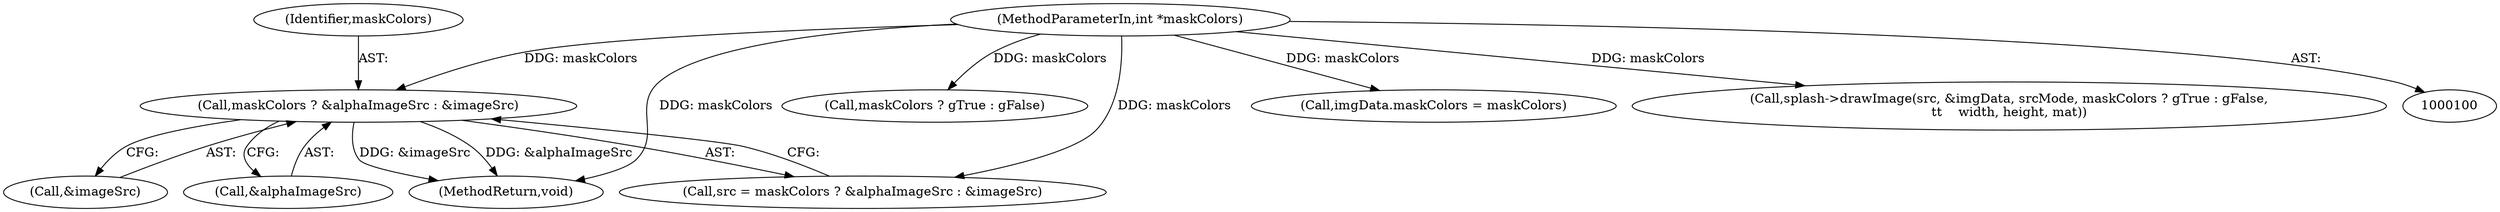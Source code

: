 digraph "0_poppler_284a92899602daa4a7f429e61849e794569310b5@pointer" {
"1000525" [label="(Call,maskColors ? &alphaImageSrc : &imageSrc)"];
"1000107" [label="(MethodParameterIn,int *maskColors)"];
"1000529" [label="(Call,&imageSrc)"];
"1000526" [label="(Identifier,maskColors)"];
"1000527" [label="(Call,&alphaImageSrc)"];
"1000536" [label="(Call,maskColors ? gTrue : gFalse)"];
"1000566" [label="(MethodReturn,void)"];
"1000107" [label="(MethodParameterIn,int *maskColors)"];
"1000523" [label="(Call,src = maskColors ? &alphaImageSrc : &imageSrc)"];
"1000525" [label="(Call,maskColors ? &alphaImageSrc : &imageSrc)"];
"1000188" [label="(Call,imgData.maskColors = maskColors)"];
"1000531" [label="(Call,splash->drawImage(src, &imgData, srcMode, maskColors ? gTrue : gFalse,\n\t\t    width, height, mat))"];
"1000525" -> "1000523"  [label="AST: "];
"1000525" -> "1000527"  [label="CFG: "];
"1000525" -> "1000529"  [label="CFG: "];
"1000526" -> "1000525"  [label="AST: "];
"1000527" -> "1000525"  [label="AST: "];
"1000529" -> "1000525"  [label="AST: "];
"1000523" -> "1000525"  [label="CFG: "];
"1000525" -> "1000566"  [label="DDG: &imageSrc"];
"1000525" -> "1000566"  [label="DDG: &alphaImageSrc"];
"1000107" -> "1000525"  [label="DDG: maskColors"];
"1000107" -> "1000100"  [label="AST: "];
"1000107" -> "1000566"  [label="DDG: maskColors"];
"1000107" -> "1000188"  [label="DDG: maskColors"];
"1000107" -> "1000523"  [label="DDG: maskColors"];
"1000107" -> "1000531"  [label="DDG: maskColors"];
"1000107" -> "1000536"  [label="DDG: maskColors"];
}
